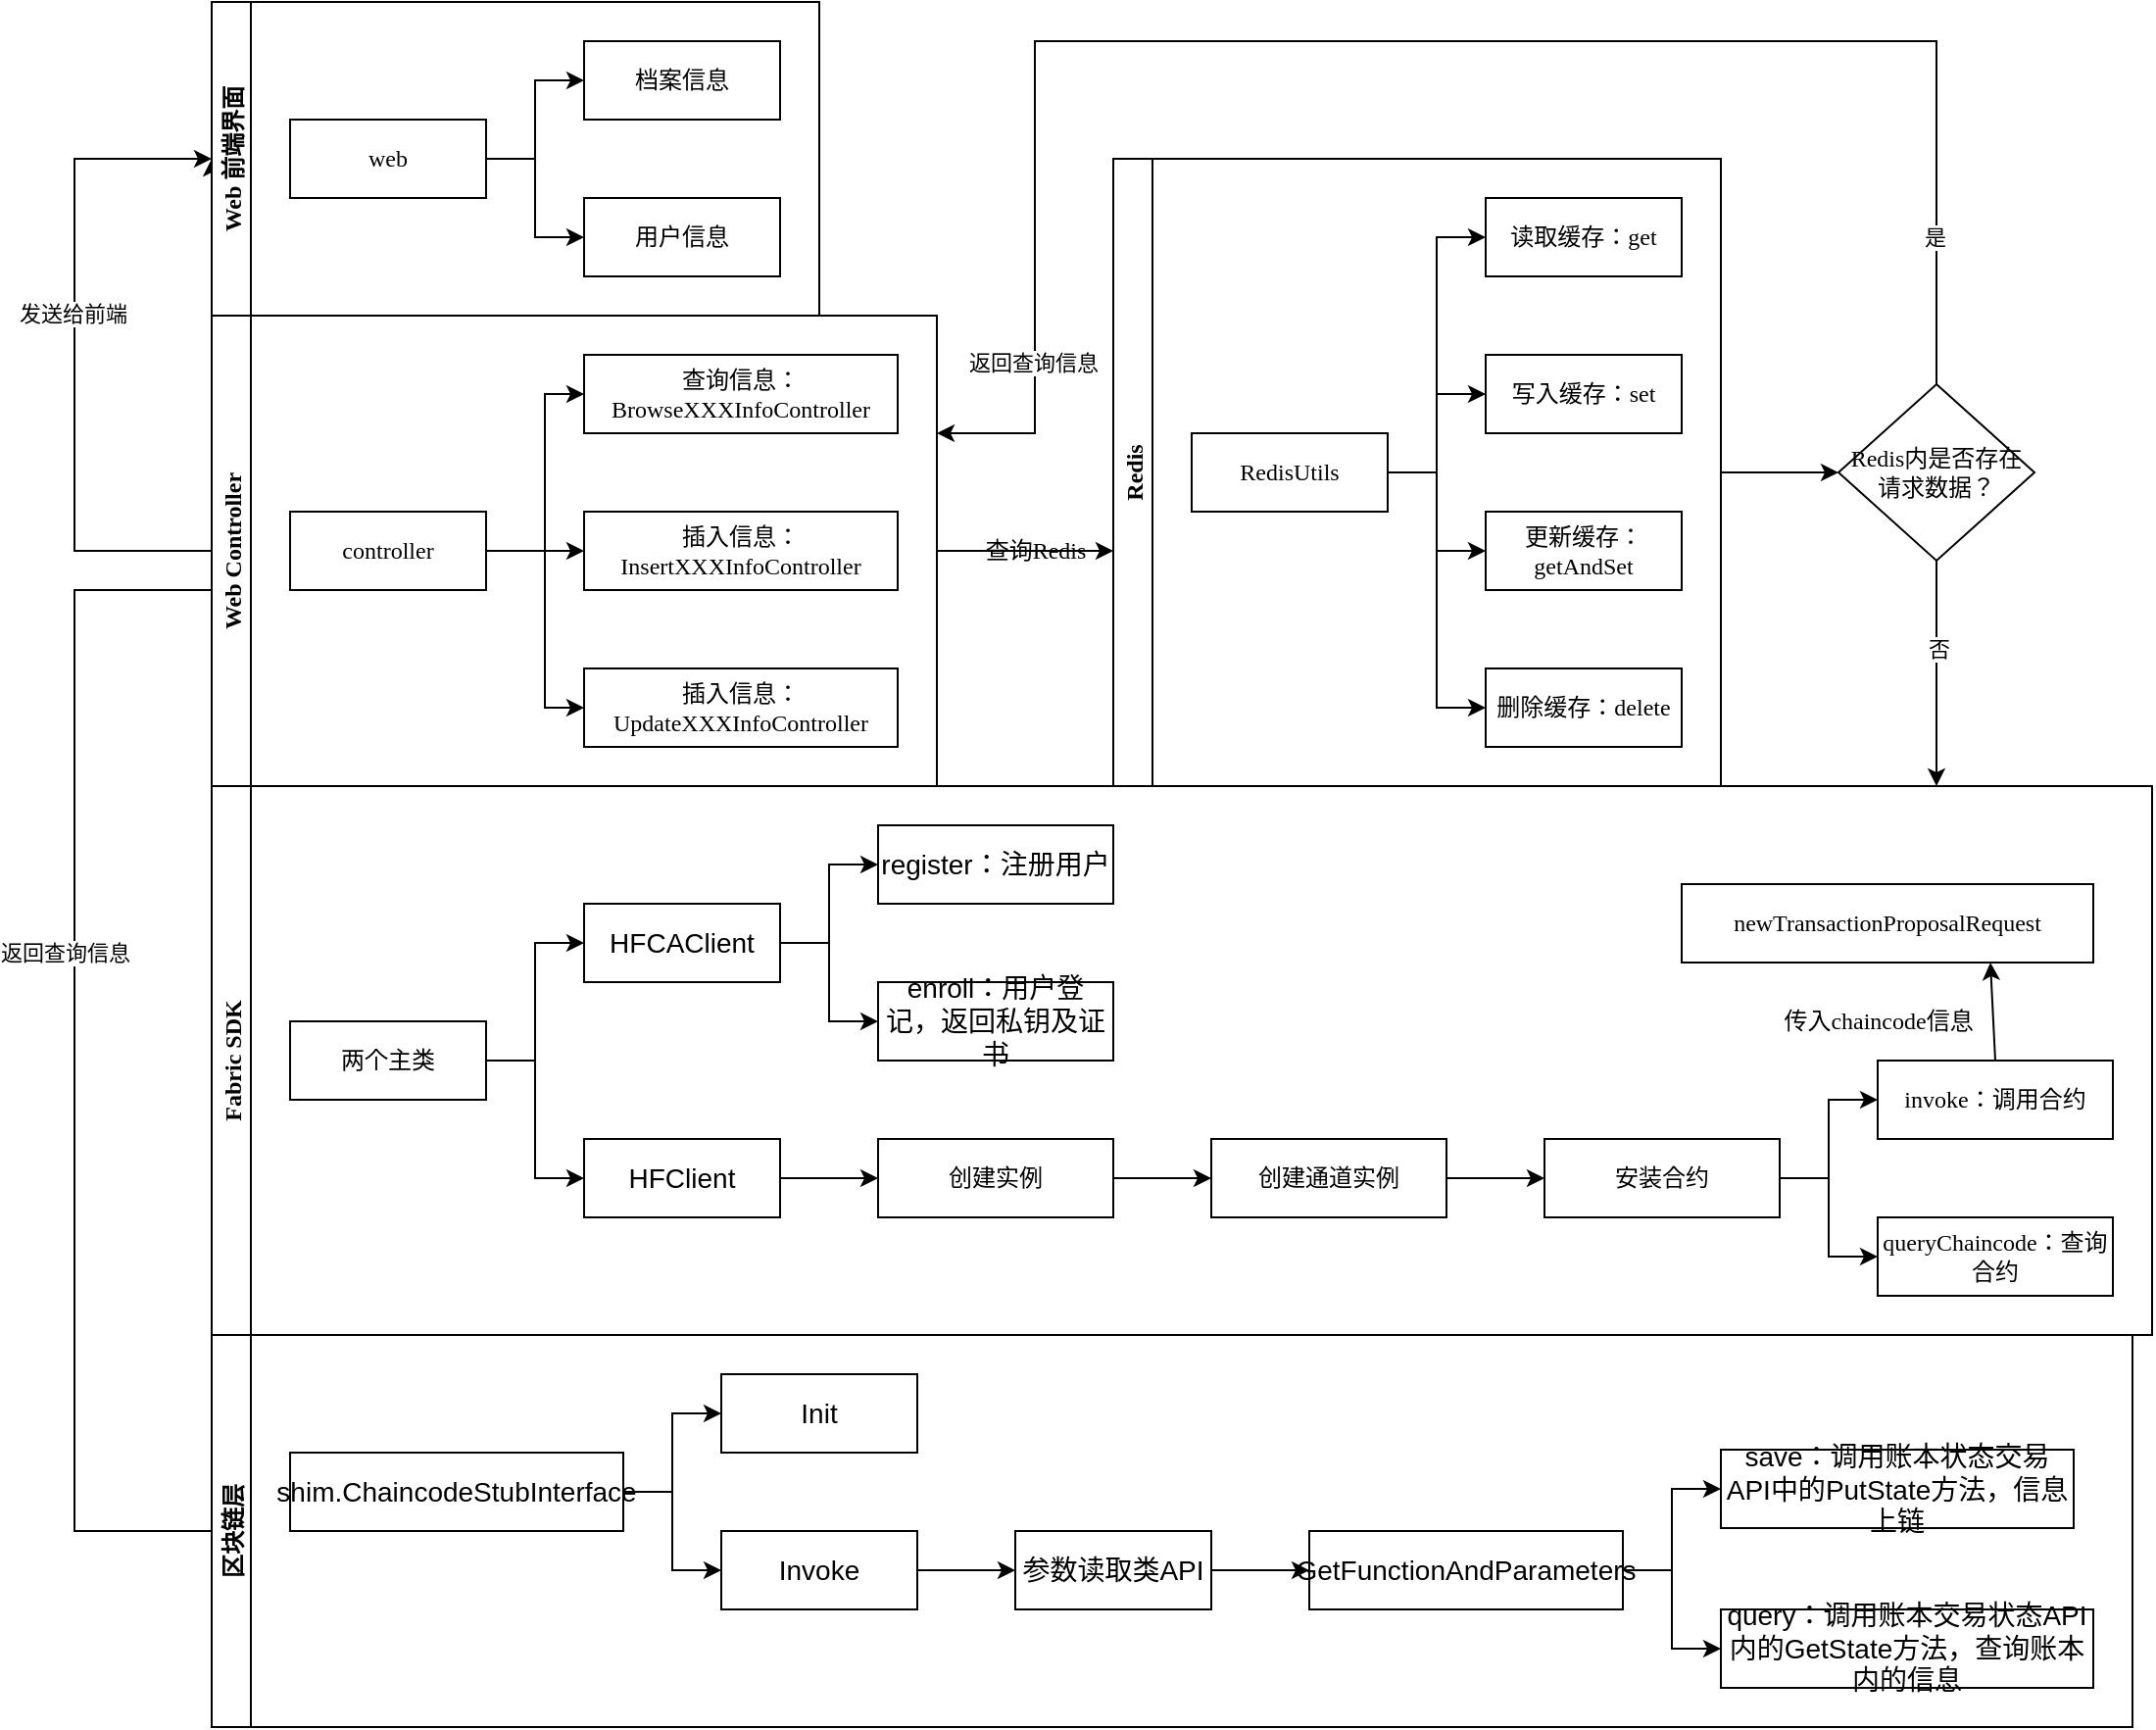 <mxfile version="18.0.3" type="github">
  <diagram id="LHZbrB5WG_g2RdQAcDtQ" name="Page-1">
    <mxGraphModel dx="2125" dy="1843" grid="1" gridSize="10" guides="1" tooltips="1" connect="1" arrows="1" fold="1" page="1" pageScale="1" pageWidth="827" pageHeight="1169" math="0" shadow="0">
      <root>
        <mxCell id="0" />
        <mxCell id="1" parent="0" />
        <mxCell id="lZX6NhO8SXO_a_IkvFC9-134" style="edgeStyle=orthogonalEdgeStyle;rounded=0;orthogonalLoop=1;jettySize=auto;html=1;exitX=0;exitY=0.5;exitDx=0;exitDy=0;entryX=0;entryY=0.5;entryDx=0;entryDy=0;fontFamily=宋体;" edge="1" parent="1" source="lZX6NhO8SXO_a_IkvFC9-8" target="lZX6NhO8SXO_a_IkvFC9-125">
          <mxGeometry relative="1" as="geometry">
            <Array as="points">
              <mxPoint x="-50" y="430" />
              <mxPoint x="-50" y="-50" />
              <mxPoint x="20" y="-50" />
            </Array>
          </mxGeometry>
        </mxCell>
        <mxCell id="lZX6NhO8SXO_a_IkvFC9-135" value="返回查询信息" style="edgeLabel;html=1;align=center;verticalAlign=middle;resizable=0;points=[];fontFamily=宋体;" vertex="1" connectable="0" parent="lZX6NhO8SXO_a_IkvFC9-134">
          <mxGeometry x="-0.133" y="5" relative="1" as="geometry">
            <mxPoint y="-1" as="offset" />
          </mxGeometry>
        </mxCell>
        <mxCell id="lZX6NhO8SXO_a_IkvFC9-8" value="区块链层" style="swimlane;startSize=20;horizontal=0;childLayout=treeLayout;horizontalTree=1;resizable=0;containerType=tree;fontFamily=宋体;" vertex="1" parent="1">
          <mxGeometry x="20" y="330" width="980" height="200" as="geometry" />
        </mxCell>
        <mxCell id="lZX6NhO8SXO_a_IkvFC9-9" value="&lt;span style=&quot;font-size:10.5pt;mso-bidi-font-size:&lt;br/&gt;11.0pt;font-family:&amp;quot;Calibri&amp;quot;,sans-serif;mso-fareast-font-family:宋体;mso-bidi-font-family:&lt;br/&gt;Arial;mso-ansi-language:EN-US;mso-fareast-language:ZH-CN;mso-bidi-language:&lt;br/&gt;AR-SA&quot; lang=&quot;EN-US&quot;&gt;shim.ChaincodeStubInterface&lt;/span&gt;" style="whiteSpace=wrap;html=1;" vertex="1" parent="lZX6NhO8SXO_a_IkvFC9-8">
          <mxGeometry x="40" y="60" width="170" height="40" as="geometry" />
        </mxCell>
        <mxCell id="lZX6NhO8SXO_a_IkvFC9-10" value="&lt;span style=&quot;font-size:10.5pt;mso-bidi-font-size:&lt;br/&gt;11.0pt;font-family:&amp;quot;Calibri&amp;quot;,sans-serif;mso-fareast-font-family:宋体;mso-bidi-font-family:&lt;br/&gt;Arial;mso-ansi-language:EN-US;mso-fareast-language:ZH-CN;mso-bidi-language:&lt;br/&gt;AR-SA&quot; lang=&quot;EN-US&quot;&gt;Init&lt;/span&gt;" style="whiteSpace=wrap;html=1;" vertex="1" parent="lZX6NhO8SXO_a_IkvFC9-8">
          <mxGeometry x="260" y="20" width="100" height="40" as="geometry" />
        </mxCell>
        <mxCell id="lZX6NhO8SXO_a_IkvFC9-11" value="" style="edgeStyle=elbowEdgeStyle;elbow=horizontal;html=1;rounded=0;" edge="1" parent="lZX6NhO8SXO_a_IkvFC9-8" source="lZX6NhO8SXO_a_IkvFC9-9" target="lZX6NhO8SXO_a_IkvFC9-10">
          <mxGeometry relative="1" as="geometry" />
        </mxCell>
        <mxCell id="lZX6NhO8SXO_a_IkvFC9-12" value="&lt;span style=&quot;font-size:10.5pt;mso-bidi-font-size:&lt;br/&gt;11.0pt;font-family:&amp;quot;Calibri&amp;quot;,sans-serif;mso-fareast-font-family:宋体;mso-bidi-font-family:&lt;br/&gt;Arial;mso-ansi-language:EN-US;mso-fareast-language:ZH-CN;mso-bidi-language:&lt;br/&gt;AR-SA&quot; lang=&quot;EN-US&quot;&gt;Invoke&lt;/span&gt;" style="whiteSpace=wrap;html=1;" vertex="1" parent="lZX6NhO8SXO_a_IkvFC9-8">
          <mxGeometry x="260" y="100" width="100" height="40" as="geometry" />
        </mxCell>
        <mxCell id="lZX6NhO8SXO_a_IkvFC9-13" value="" style="edgeStyle=elbowEdgeStyle;elbow=horizontal;html=1;rounded=0;" edge="1" parent="lZX6NhO8SXO_a_IkvFC9-8" source="lZX6NhO8SXO_a_IkvFC9-9" target="lZX6NhO8SXO_a_IkvFC9-12">
          <mxGeometry relative="1" as="geometry" />
        </mxCell>
        <mxCell id="lZX6NhO8SXO_a_IkvFC9-17" value="" style="edgeStyle=elbowEdgeStyle;elbow=horizontal;html=1;rounded=0;" edge="1" target="lZX6NhO8SXO_a_IkvFC9-18" source="lZX6NhO8SXO_a_IkvFC9-12" parent="lZX6NhO8SXO_a_IkvFC9-8">
          <mxGeometry relative="1" as="geometry">
            <mxPoint x="270" y="270" as="sourcePoint" />
          </mxGeometry>
        </mxCell>
        <mxCell id="lZX6NhO8SXO_a_IkvFC9-18" value="&lt;span style=&quot;font-size:10.5pt;mso-bidi-font-size:11.0pt;&lt;br/&gt;font-family:宋体;mso-ascii-font-family:Calibri;mso-hansi-font-family:Calibri;&lt;br/&gt;mso-bidi-font-family:Arial;mso-ansi-language:EN-US;mso-fareast-language:ZH-CN;&lt;br/&gt;mso-bidi-language:AR-SA&quot;&gt;参数读取类&lt;/span&gt;&lt;span style=&quot;font-size:10.5pt;&lt;br/&gt;mso-bidi-font-size:11.0pt;font-family:&amp;quot;Calibri&amp;quot;,sans-serif;mso-fareast-font-family:&lt;br/&gt;宋体;mso-bidi-font-family:Arial;mso-ansi-language:EN-US;mso-fareast-language:&lt;br/&gt;ZH-CN;mso-bidi-language:AR-SA&quot; lang=&quot;EN-US&quot;&gt;API&lt;/span&gt;" style="whiteSpace=wrap;html=1;" vertex="1" parent="lZX6NhO8SXO_a_IkvFC9-8">
          <mxGeometry x="410" y="100" width="100" height="40" as="geometry" />
        </mxCell>
        <mxCell id="lZX6NhO8SXO_a_IkvFC9-19" value="" style="edgeStyle=elbowEdgeStyle;elbow=horizontal;html=1;rounded=0;" edge="1" target="lZX6NhO8SXO_a_IkvFC9-20" source="lZX6NhO8SXO_a_IkvFC9-18" parent="lZX6NhO8SXO_a_IkvFC9-8">
          <mxGeometry relative="1" as="geometry">
            <mxPoint x="420" y="310" as="sourcePoint" />
          </mxGeometry>
        </mxCell>
        <mxCell id="lZX6NhO8SXO_a_IkvFC9-20" value="&lt;span style=&quot;font-size:10.5pt;mso-bidi-font-size:&lt;br/&gt;11.0pt;font-family:&amp;quot;Calibri&amp;quot;,sans-serif;mso-fareast-font-family:宋体;mso-bidi-font-family:&lt;br/&gt;Arial;mso-ansi-language:EN-US;mso-fareast-language:ZH-CN;mso-bidi-language:&lt;br/&gt;AR-SA&quot; lang=&quot;EN-US&quot;&gt;GetFunctionAndParameters&lt;/span&gt;" style="whiteSpace=wrap;html=1;" vertex="1" parent="lZX6NhO8SXO_a_IkvFC9-8">
          <mxGeometry x="560" y="100" width="160" height="40" as="geometry" />
        </mxCell>
        <mxCell id="lZX6NhO8SXO_a_IkvFC9-21" value="" style="edgeStyle=elbowEdgeStyle;elbow=horizontal;html=1;rounded=0;" edge="1" target="lZX6NhO8SXO_a_IkvFC9-22" source="lZX6NhO8SXO_a_IkvFC9-20" parent="lZX6NhO8SXO_a_IkvFC9-8">
          <mxGeometry relative="1" as="geometry">
            <mxPoint x="530" y="450" as="sourcePoint" />
          </mxGeometry>
        </mxCell>
        <mxCell id="lZX6NhO8SXO_a_IkvFC9-22" value="&lt;span style=&quot;font-size:10.5pt;mso-bidi-font-size:&lt;br/&gt;11.0pt;font-family:&amp;quot;Calibri&amp;quot;,sans-serif;mso-fareast-font-family:宋体;mso-bidi-font-family:&lt;br/&gt;Arial;mso-ansi-language:EN-US;mso-fareast-language:ZH-CN;mso-bidi-language:&lt;br/&gt;AR-SA&quot; lang=&quot;EN-US&quot;&gt;save：&lt;/span&gt;&lt;span style=&quot;font-size:10.5pt;mso-bidi-font-size:11.0pt;&lt;br/&gt;font-family:宋体;mso-ascii-font-family:Calibri;mso-hansi-font-family:Calibri;&lt;br/&gt;mso-bidi-font-family:Arial;mso-ansi-language:EN-US;mso-fareast-language:ZH-CN;&lt;br/&gt;mso-bidi-language:AR-SA&quot;&gt;调用账本状态交易&lt;/span&gt;&lt;span style=&quot;font-size:10.5pt;&lt;br/&gt;mso-bidi-font-size:11.0pt;font-family:&amp;quot;Calibri&amp;quot;,sans-serif;mso-fareast-font-family:&lt;br/&gt;宋体;mso-bidi-font-family:Arial;mso-ansi-language:EN-US;mso-fareast-language:&lt;br/&gt;ZH-CN;mso-bidi-language:AR-SA&quot; lang=&quot;EN-US&quot;&gt;API&lt;/span&gt;&lt;span style=&quot;font-size:10.5pt;&lt;br/&gt;mso-bidi-font-size:11.0pt;font-family:宋体;mso-ascii-font-family:Calibri;&lt;br/&gt;mso-hansi-font-family:Calibri;mso-bidi-font-family:Arial;mso-ansi-language:&lt;br/&gt;EN-US;mso-fareast-language:ZH-CN;mso-bidi-language:AR-SA&quot;&gt;中的&lt;/span&gt;&lt;span style=&quot;font-size:10.5pt;mso-bidi-font-size:11.0pt;font-family:&amp;quot;Calibri&amp;quot;,sans-serif;&lt;br/&gt;mso-fareast-font-family:宋体;mso-bidi-font-family:Arial;mso-ansi-language:EN-US;&lt;br/&gt;mso-fareast-language:ZH-CN;mso-bidi-language:AR-SA&quot; lang=&quot;EN-US&quot;&gt;PutState&lt;/span&gt;&lt;span style=&quot;font-size:10.5pt;mso-bidi-font-size:11.0pt;font-family:宋体;mso-ascii-font-family:&lt;br/&gt;Calibri;mso-hansi-font-family:Calibri;mso-bidi-font-family:Arial;mso-ansi-language:&lt;br/&gt;EN-US;mso-fareast-language:ZH-CN;mso-bidi-language:AR-SA&quot;&gt;方法，信息上链&lt;/span&gt;" style="whiteSpace=wrap;html=1;" vertex="1" parent="lZX6NhO8SXO_a_IkvFC9-8">
          <mxGeometry x="770" y="58.5" width="180" height="40" as="geometry" />
        </mxCell>
        <mxCell id="lZX6NhO8SXO_a_IkvFC9-23" value="" style="edgeStyle=elbowEdgeStyle;elbow=horizontal;html=1;rounded=0;" edge="1" target="lZX6NhO8SXO_a_IkvFC9-24" source="lZX6NhO8SXO_a_IkvFC9-20" parent="lZX6NhO8SXO_a_IkvFC9-8">
          <mxGeometry relative="1" as="geometry">
            <mxPoint x="530" y="450" as="sourcePoint" />
          </mxGeometry>
        </mxCell>
        <mxCell id="lZX6NhO8SXO_a_IkvFC9-24" value="&lt;span style=&quot;font-size:10.5pt;mso-bidi-font-size:&lt;br/&gt;11.0pt;font-family:&amp;quot;Calibri&amp;quot;,sans-serif;mso-fareast-font-family:宋体;mso-bidi-font-family:&lt;br/&gt;Arial;mso-ansi-language:EN-US;mso-fareast-language:ZH-CN;mso-bidi-language:&lt;br/&gt;AR-SA&quot; lang=&quot;EN-US&quot;&gt;query：&lt;/span&gt;&lt;span style=&quot;font-size:10.5pt;mso-bidi-font-size:11.0pt;&lt;br/&gt;font-family:宋体;mso-ascii-font-family:Calibri;mso-hansi-font-family:Calibri;&lt;br/&gt;mso-bidi-font-family:Arial;mso-ansi-language:EN-US;mso-fareast-language:ZH-CN;&lt;br/&gt;mso-bidi-language:AR-SA&quot;&gt;调用账本交易状态&lt;/span&gt;&lt;span style=&quot;font-size:10.5pt;&lt;br/&gt;mso-bidi-font-size:11.0pt;font-family:&amp;quot;Calibri&amp;quot;,sans-serif;mso-fareast-font-family:&lt;br/&gt;宋体;mso-bidi-font-family:Arial;mso-ansi-language:EN-US;mso-fareast-language:&lt;br/&gt;ZH-CN;mso-bidi-language:AR-SA&quot; lang=&quot;EN-US&quot;&gt;API&lt;/span&gt;&lt;span style=&quot;font-size:10.5pt;&lt;br/&gt;mso-bidi-font-size:11.0pt;font-family:宋体;mso-ascii-font-family:Calibri;&lt;br/&gt;mso-hansi-font-family:Calibri;mso-bidi-font-family:Arial;mso-ansi-language:&lt;br/&gt;EN-US;mso-fareast-language:ZH-CN;mso-bidi-language:AR-SA&quot;&gt;内的&lt;/span&gt;&lt;span style=&quot;font-size:10.5pt;mso-bidi-font-size:11.0pt;font-family:&amp;quot;Calibri&amp;quot;,sans-serif;&lt;br/&gt;mso-fareast-font-family:宋体;mso-bidi-font-family:Arial;mso-ansi-language:EN-US;&lt;br/&gt;mso-fareast-language:ZH-CN;mso-bidi-language:AR-SA&quot; lang=&quot;EN-US&quot;&gt;GetState&lt;/span&gt;&lt;span style=&quot;font-size:10.5pt;mso-bidi-font-size:11.0pt;font-family:宋体;mso-ascii-font-family:&lt;br/&gt;Calibri;mso-hansi-font-family:Calibri;mso-bidi-font-family:Arial;mso-ansi-language:&lt;br/&gt;EN-US;mso-fareast-language:ZH-CN;mso-bidi-language:AR-SA&quot;&gt;方法，查询账本内的信息&lt;/span&gt;" style="whiteSpace=wrap;html=1;" vertex="1" parent="lZX6NhO8SXO_a_IkvFC9-8">
          <mxGeometry x="770" y="140" width="190" height="40" as="geometry" />
        </mxCell>
        <mxCell id="lZX6NhO8SXO_a_IkvFC9-25" value="Fabric SDK" style="swimlane;startSize=20;horizontal=0;childLayout=treeLayout;horizontalTree=1;resizable=0;containerType=tree;fontFamily=宋体;" vertex="1" parent="1">
          <mxGeometry x="20" y="50" width="990" height="280" as="geometry" />
        </mxCell>
        <mxCell id="lZX6NhO8SXO_a_IkvFC9-26" value="两个主类" style="whiteSpace=wrap;html=1;fontFamily=宋体;" vertex="1" parent="lZX6NhO8SXO_a_IkvFC9-25">
          <mxGeometry x="40" y="120" width="100" height="40" as="geometry" />
        </mxCell>
        <mxCell id="lZX6NhO8SXO_a_IkvFC9-27" value="&lt;span style=&quot;font-size:10.5pt;mso-bidi-font-size:&lt;br/&gt;11.0pt;font-family:&amp;quot;Calibri&amp;quot;,sans-serif;mso-fareast-font-family:宋体;mso-bidi-font-family:&lt;br/&gt;Arial;mso-ansi-language:EN-US;mso-fareast-language:ZH-CN;mso-bidi-language:&lt;br/&gt;AR-SA&quot; lang=&quot;EN-US&quot;&gt;HFCAClient&lt;/span&gt;" style="whiteSpace=wrap;html=1;fontFamily=宋体;" vertex="1" parent="lZX6NhO8SXO_a_IkvFC9-25">
          <mxGeometry x="190" y="60" width="100" height="40" as="geometry" />
        </mxCell>
        <mxCell id="lZX6NhO8SXO_a_IkvFC9-28" value="" style="edgeStyle=elbowEdgeStyle;elbow=horizontal;html=1;rounded=0;fontFamily=宋体;" edge="1" parent="lZX6NhO8SXO_a_IkvFC9-25" source="lZX6NhO8SXO_a_IkvFC9-26" target="lZX6NhO8SXO_a_IkvFC9-27">
          <mxGeometry relative="1" as="geometry" />
        </mxCell>
        <mxCell id="lZX6NhO8SXO_a_IkvFC9-29" value="&lt;span style=&quot;font-size:10.5pt;mso-bidi-font-size:&lt;br/&gt;11.0pt;font-family:&amp;quot;Calibri&amp;quot;,sans-serif;mso-fareast-font-family:宋体;mso-bidi-font-family:&lt;br/&gt;Arial;mso-ansi-language:EN-US;mso-fareast-language:ZH-CN;mso-bidi-language:&lt;br/&gt;AR-SA&quot; lang=&quot;EN-US&quot;&gt;HFClient&lt;/span&gt;" style="whiteSpace=wrap;html=1;fontFamily=宋体;" vertex="1" parent="lZX6NhO8SXO_a_IkvFC9-25">
          <mxGeometry x="190" y="180" width="100" height="40" as="geometry" />
        </mxCell>
        <mxCell id="lZX6NhO8SXO_a_IkvFC9-30" value="" style="edgeStyle=elbowEdgeStyle;elbow=horizontal;html=1;rounded=0;fontFamily=宋体;" edge="1" parent="lZX6NhO8SXO_a_IkvFC9-25" source="lZX6NhO8SXO_a_IkvFC9-26" target="lZX6NhO8SXO_a_IkvFC9-29">
          <mxGeometry relative="1" as="geometry" />
        </mxCell>
        <mxCell id="lZX6NhO8SXO_a_IkvFC9-31" value="" style="edgeStyle=elbowEdgeStyle;elbow=horizontal;html=1;rounded=0;fontFamily=宋体;" edge="1" target="lZX6NhO8SXO_a_IkvFC9-32" source="lZX6NhO8SXO_a_IkvFC9-27" parent="lZX6NhO8SXO_a_IkvFC9-25">
          <mxGeometry relative="1" as="geometry">
            <mxPoint x="160" y="214" as="sourcePoint" />
          </mxGeometry>
        </mxCell>
        <mxCell id="lZX6NhO8SXO_a_IkvFC9-32" value="&lt;span style=&quot;font-size:10.5pt;mso-bidi-font-size:&lt;br/&gt;11.0pt;font-family:&amp;quot;Calibri&amp;quot;,sans-serif;mso-fareast-font-family:宋体;mso-bidi-font-family:&lt;br/&gt;Arial;mso-ansi-language:EN-US;mso-fareast-language:ZH-CN;mso-bidi-language:&lt;br/&gt;AR-SA&quot; lang=&quot;EN-US&quot;&gt;register：注册用户&lt;/span&gt;" style="whiteSpace=wrap;html=1;fontFamily=宋体;" vertex="1" parent="lZX6NhO8SXO_a_IkvFC9-25">
          <mxGeometry x="340" y="20" width="120" height="40" as="geometry" />
        </mxCell>
        <mxCell id="lZX6NhO8SXO_a_IkvFC9-33" value="" style="edgeStyle=elbowEdgeStyle;elbow=horizontal;html=1;rounded=0;fontFamily=宋体;" edge="1" target="lZX6NhO8SXO_a_IkvFC9-34" source="lZX6NhO8SXO_a_IkvFC9-27" parent="lZX6NhO8SXO_a_IkvFC9-25">
          <mxGeometry relative="1" as="geometry">
            <mxPoint x="160" y="214" as="sourcePoint" />
          </mxGeometry>
        </mxCell>
        <mxCell id="lZX6NhO8SXO_a_IkvFC9-34" value="&lt;span style=&quot;font-size:10.5pt;mso-bidi-font-size:&lt;br/&gt;11.0pt;font-family:&amp;quot;Calibri&amp;quot;,sans-serif;mso-fareast-font-family:宋体;mso-bidi-font-family:&lt;br/&gt;Arial;mso-ansi-language:EN-US;mso-fareast-language:ZH-CN;mso-bidi-language:&lt;br/&gt;AR-SA&quot; lang=&quot;EN-US&quot;&gt;enroll：用户登记，返回私钥及证书&lt;/span&gt;" style="whiteSpace=wrap;html=1;fontFamily=宋体;" vertex="1" parent="lZX6NhO8SXO_a_IkvFC9-25">
          <mxGeometry x="340" y="100" width="120" height="40" as="geometry" />
        </mxCell>
        <mxCell id="lZX6NhO8SXO_a_IkvFC9-35" value="" style="edgeStyle=elbowEdgeStyle;elbow=horizontal;html=1;rounded=0;fontFamily=宋体;" edge="1" target="lZX6NhO8SXO_a_IkvFC9-36" source="lZX6NhO8SXO_a_IkvFC9-29" parent="lZX6NhO8SXO_a_IkvFC9-25">
          <mxGeometry relative="1" as="geometry">
            <mxPoint x="160" y="238.0" as="sourcePoint" />
          </mxGeometry>
        </mxCell>
        <mxCell id="lZX6NhO8SXO_a_IkvFC9-36" value="&lt;span lang=&quot;EN-US&quot;&gt;创建实例&lt;/span&gt;" style="whiteSpace=wrap;html=1;fontFamily=宋体;" vertex="1" parent="lZX6NhO8SXO_a_IkvFC9-25">
          <mxGeometry x="340" y="180" width="120" height="40" as="geometry" />
        </mxCell>
        <mxCell id="lZX6NhO8SXO_a_IkvFC9-37" value="" style="edgeStyle=elbowEdgeStyle;elbow=horizontal;html=1;rounded=0;fontFamily=宋体;" edge="1" target="lZX6NhO8SXO_a_IkvFC9-38" source="lZX6NhO8SXO_a_IkvFC9-36" parent="lZX6NhO8SXO_a_IkvFC9-25">
          <mxGeometry relative="1" as="geometry">
            <mxPoint x="310" y="290" as="sourcePoint" />
          </mxGeometry>
        </mxCell>
        <mxCell id="lZX6NhO8SXO_a_IkvFC9-38" value="&lt;span lang=&quot;EN-US&quot;&gt;创建通道实例&lt;/span&gt;" style="whiteSpace=wrap;html=1;fontFamily=宋体;" vertex="1" parent="lZX6NhO8SXO_a_IkvFC9-25">
          <mxGeometry x="510" y="180" width="120" height="40" as="geometry" />
        </mxCell>
        <mxCell id="lZX6NhO8SXO_a_IkvFC9-39" value="" style="edgeStyle=elbowEdgeStyle;elbow=horizontal;html=1;rounded=0;fontFamily=宋体;" edge="1" target="lZX6NhO8SXO_a_IkvFC9-40" source="lZX6NhO8SXO_a_IkvFC9-38" parent="lZX6NhO8SXO_a_IkvFC9-25">
          <mxGeometry relative="1" as="geometry">
            <mxPoint x="480" y="290" as="sourcePoint" />
          </mxGeometry>
        </mxCell>
        <mxCell id="lZX6NhO8SXO_a_IkvFC9-40" value="&lt;span lang=&quot;EN-US&quot;&gt;安装合约&lt;/span&gt;" style="whiteSpace=wrap;html=1;fontFamily=宋体;" vertex="1" parent="lZX6NhO8SXO_a_IkvFC9-25">
          <mxGeometry x="680" y="180" width="120" height="40" as="geometry" />
        </mxCell>
        <mxCell id="lZX6NhO8SXO_a_IkvFC9-41" value="" style="edgeStyle=elbowEdgeStyle;elbow=horizontal;html=1;rounded=0;fontFamily=宋体;" edge="1" target="lZX6NhO8SXO_a_IkvFC9-42" source="lZX6NhO8SXO_a_IkvFC9-40" parent="lZX6NhO8SXO_a_IkvFC9-25">
          <mxGeometry relative="1" as="geometry">
            <mxPoint x="650" y="290" as="sourcePoint" />
          </mxGeometry>
        </mxCell>
        <mxCell id="lZX6NhO8SXO_a_IkvFC9-42" value="&lt;span lang=&quot;EN-US&quot;&gt;invoke：调用合约&lt;/span&gt;" style="whiteSpace=wrap;html=1;fontFamily=宋体;" vertex="1" parent="lZX6NhO8SXO_a_IkvFC9-25">
          <mxGeometry x="850" y="140" width="120" height="40" as="geometry" />
        </mxCell>
        <mxCell id="lZX6NhO8SXO_a_IkvFC9-43" value="" style="edgeStyle=elbowEdgeStyle;elbow=horizontal;html=1;rounded=0;fontFamily=宋体;" edge="1" target="lZX6NhO8SXO_a_IkvFC9-44" source="lZX6NhO8SXO_a_IkvFC9-40" parent="lZX6NhO8SXO_a_IkvFC9-25">
          <mxGeometry relative="1" as="geometry">
            <mxPoint x="650" y="290" as="sourcePoint" />
          </mxGeometry>
        </mxCell>
        <mxCell id="lZX6NhO8SXO_a_IkvFC9-44" value="&lt;span lang=&quot;EN-US&quot;&gt;queryChaincode：查询合约&lt;/span&gt;" style="whiteSpace=wrap;html=1;fontFamily=宋体;" vertex="1" parent="lZX6NhO8SXO_a_IkvFC9-25">
          <mxGeometry x="850" y="220" width="120" height="40" as="geometry" />
        </mxCell>
        <mxCell id="lZX6NhO8SXO_a_IkvFC9-48" value="&lt;span lang=&quot;EN-US&quot;&gt;newTransactionProposalRequest&lt;/span&gt;" style="whiteSpace=wrap;html=1;fontFamily=宋体;" vertex="1" parent="lZX6NhO8SXO_a_IkvFC9-25">
          <mxGeometry x="750" y="50" width="210" height="40" as="geometry" />
        </mxCell>
        <mxCell id="lZX6NhO8SXO_a_IkvFC9-50" value="" style="endArrow=classic;html=1;rounded=0;fontFamily=宋体;exitX=0.5;exitY=0;exitDx=0;exitDy=0;entryX=0.75;entryY=1;entryDx=0;entryDy=0;" edge="1" parent="lZX6NhO8SXO_a_IkvFC9-25" source="lZX6NhO8SXO_a_IkvFC9-42" target="lZX6NhO8SXO_a_IkvFC9-48">
          <mxGeometry width="50" height="50" relative="1" as="geometry">
            <mxPoint x="770" y="290" as="sourcePoint" />
            <mxPoint x="930" y="100" as="targetPoint" />
          </mxGeometry>
        </mxCell>
        <mxCell id="lZX6NhO8SXO_a_IkvFC9-52" value="传入chaincode信息" style="text;html=1;align=center;verticalAlign=middle;resizable=0;points=[];autosize=1;strokeColor=none;fillColor=none;fontFamily=宋体;" vertex="1" parent="1">
          <mxGeometry x="810" y="160" width="120" height="20" as="geometry" />
        </mxCell>
        <mxCell id="lZX6NhO8SXO_a_IkvFC9-113" style="edgeStyle=orthogonalEdgeStyle;rounded=0;orthogonalLoop=1;jettySize=auto;html=1;exitX=1;exitY=0.5;exitDx=0;exitDy=0;entryX=0;entryY=0.5;entryDx=0;entryDy=0;entryPerimeter=0;fontFamily=宋体;" edge="1" parent="1" source="lZX6NhO8SXO_a_IkvFC9-90" target="lZX6NhO8SXO_a_IkvFC9-110">
          <mxGeometry relative="1" as="geometry" />
        </mxCell>
        <mxCell id="lZX6NhO8SXO_a_IkvFC9-90" value="Redis" style="swimlane;startSize=20;horizontal=0;childLayout=treeLayout;horizontalTree=1;resizable=0;containerType=tree;fontFamily=宋体;" vertex="1" parent="1">
          <mxGeometry x="480" y="-270" width="310" height="320" as="geometry" />
        </mxCell>
        <mxCell id="lZX6NhO8SXO_a_IkvFC9-91" value="RedisUtils" style="whiteSpace=wrap;html=1;fontFamily=宋体;" vertex="1" parent="lZX6NhO8SXO_a_IkvFC9-90">
          <mxGeometry x="40" y="140" width="100" height="40" as="geometry" />
        </mxCell>
        <mxCell id="lZX6NhO8SXO_a_IkvFC9-92" value="读取缓存：get" style="whiteSpace=wrap;html=1;fontFamily=宋体;" vertex="1" parent="lZX6NhO8SXO_a_IkvFC9-90">
          <mxGeometry x="190" y="20" width="100" height="40" as="geometry" />
        </mxCell>
        <mxCell id="lZX6NhO8SXO_a_IkvFC9-93" value="" style="edgeStyle=elbowEdgeStyle;elbow=horizontal;html=1;rounded=0;fontFamily=宋体;" edge="1" parent="lZX6NhO8SXO_a_IkvFC9-90" source="lZX6NhO8SXO_a_IkvFC9-91" target="lZX6NhO8SXO_a_IkvFC9-92">
          <mxGeometry relative="1" as="geometry" />
        </mxCell>
        <mxCell id="lZX6NhO8SXO_a_IkvFC9-94" value="写入缓存：set" style="whiteSpace=wrap;html=1;fontFamily=宋体;" vertex="1" parent="lZX6NhO8SXO_a_IkvFC9-90">
          <mxGeometry x="190" y="100" width="100" height="40" as="geometry" />
        </mxCell>
        <mxCell id="lZX6NhO8SXO_a_IkvFC9-95" value="" style="edgeStyle=elbowEdgeStyle;elbow=horizontal;html=1;rounded=0;fontFamily=宋体;" edge="1" parent="lZX6NhO8SXO_a_IkvFC9-90" source="lZX6NhO8SXO_a_IkvFC9-91" target="lZX6NhO8SXO_a_IkvFC9-94">
          <mxGeometry relative="1" as="geometry" />
        </mxCell>
        <mxCell id="lZX6NhO8SXO_a_IkvFC9-96" value="" style="edgeStyle=orthogonalEdgeStyle;rounded=0;orthogonalLoop=1;jettySize=auto;html=1;" edge="1" source="lZX6NhO8SXO_a_IkvFC9-91" target="lZX6NhO8SXO_a_IkvFC9-97" parent="lZX6NhO8SXO_a_IkvFC9-90">
          <mxGeometry relative="1" as="geometry" />
        </mxCell>
        <mxCell id="lZX6NhO8SXO_a_IkvFC9-97" value="更新缓存：getAndSet" style="whiteSpace=wrap;html=1;fontFamily=宋体;" vertex="1" parent="lZX6NhO8SXO_a_IkvFC9-90">
          <mxGeometry x="190" y="180" width="100" height="40" as="geometry" />
        </mxCell>
        <mxCell id="lZX6NhO8SXO_a_IkvFC9-98" value="" style="edgeStyle=orthogonalEdgeStyle;rounded=0;orthogonalLoop=1;jettySize=auto;html=1;entryX=0;entryY=0.5;entryDx=0;entryDy=0;" edge="1" source="lZX6NhO8SXO_a_IkvFC9-91" target="lZX6NhO8SXO_a_IkvFC9-99" parent="lZX6NhO8SXO_a_IkvFC9-90">
          <mxGeometry relative="1" as="geometry" />
        </mxCell>
        <mxCell id="lZX6NhO8SXO_a_IkvFC9-99" value="删除缓存：delete" style="whiteSpace=wrap;html=1;fontFamily=宋体;" vertex="1" parent="lZX6NhO8SXO_a_IkvFC9-90">
          <mxGeometry x="190" y="260" width="100" height="40" as="geometry" />
        </mxCell>
        <mxCell id="lZX6NhO8SXO_a_IkvFC9-111" style="edgeStyle=orthogonalEdgeStyle;rounded=0;orthogonalLoop=1;jettySize=auto;html=1;exitX=1;exitY=0.5;exitDx=0;exitDy=0;entryX=0;entryY=0.625;entryDx=0;entryDy=0;entryPerimeter=0;fontFamily=宋体;" edge="1" parent="1" source="lZX6NhO8SXO_a_IkvFC9-100" target="lZX6NhO8SXO_a_IkvFC9-90">
          <mxGeometry relative="1" as="geometry" />
        </mxCell>
        <mxCell id="lZX6NhO8SXO_a_IkvFC9-137" style="edgeStyle=orthogonalEdgeStyle;rounded=0;orthogonalLoop=1;jettySize=auto;html=1;fontFamily=宋体;entryX=0;entryY=0.5;entryDx=0;entryDy=0;" edge="1" parent="1" source="lZX6NhO8SXO_a_IkvFC9-100" target="lZX6NhO8SXO_a_IkvFC9-125">
          <mxGeometry relative="1" as="geometry">
            <mxPoint x="-30" y="-270" as="targetPoint" />
            <Array as="points">
              <mxPoint x="-50" y="-70" />
              <mxPoint x="-50" y="-270" />
            </Array>
          </mxGeometry>
        </mxCell>
        <mxCell id="lZX6NhO8SXO_a_IkvFC9-138" value="发送给前端" style="edgeLabel;html=1;align=center;verticalAlign=middle;resizable=0;points=[];fontFamily=宋体;" vertex="1" connectable="0" parent="lZX6NhO8SXO_a_IkvFC9-137">
          <mxGeometry x="0.121" y="1" relative="1" as="geometry">
            <mxPoint y="-1" as="offset" />
          </mxGeometry>
        </mxCell>
        <mxCell id="lZX6NhO8SXO_a_IkvFC9-100" value="Web Controller" style="swimlane;startSize=20;horizontal=0;childLayout=treeLayout;horizontalTree=1;resizable=0;containerType=tree;fontFamily=宋体;" vertex="1" parent="1">
          <mxGeometry x="20" y="-190" width="370" height="240" as="geometry" />
        </mxCell>
        <mxCell id="lZX6NhO8SXO_a_IkvFC9-101" value="controller" style="whiteSpace=wrap;html=1;fontFamily=宋体;" vertex="1" parent="lZX6NhO8SXO_a_IkvFC9-100">
          <mxGeometry x="40" y="100" width="100" height="40" as="geometry" />
        </mxCell>
        <mxCell id="lZX6NhO8SXO_a_IkvFC9-102" value="查询信息：BrowseXXXInfoController" style="whiteSpace=wrap;html=1;fontFamily=宋体;" vertex="1" parent="lZX6NhO8SXO_a_IkvFC9-100">
          <mxGeometry x="190" y="20" width="160" height="40" as="geometry" />
        </mxCell>
        <mxCell id="lZX6NhO8SXO_a_IkvFC9-103" value="" style="edgeStyle=elbowEdgeStyle;elbow=horizontal;html=1;rounded=0;fontFamily=宋体;" edge="1" parent="lZX6NhO8SXO_a_IkvFC9-100" source="lZX6NhO8SXO_a_IkvFC9-101" target="lZX6NhO8SXO_a_IkvFC9-102">
          <mxGeometry relative="1" as="geometry">
            <Array as="points">
              <mxPoint x="170" y="80" />
            </Array>
          </mxGeometry>
        </mxCell>
        <mxCell id="lZX6NhO8SXO_a_IkvFC9-104" value="插入信息：InsertXXXInfoController" style="whiteSpace=wrap;html=1;fontFamily=宋体;" vertex="1" parent="lZX6NhO8SXO_a_IkvFC9-100">
          <mxGeometry x="190" y="100" width="160" height="40" as="geometry" />
        </mxCell>
        <mxCell id="lZX6NhO8SXO_a_IkvFC9-105" value="" style="edgeStyle=elbowEdgeStyle;elbow=horizontal;html=1;rounded=0;fontFamily=宋体;" edge="1" parent="lZX6NhO8SXO_a_IkvFC9-100" source="lZX6NhO8SXO_a_IkvFC9-101" target="lZX6NhO8SXO_a_IkvFC9-104">
          <mxGeometry relative="1" as="geometry" />
        </mxCell>
        <mxCell id="lZX6NhO8SXO_a_IkvFC9-108" value="" style="edgeStyle=orthogonalEdgeStyle;rounded=0;orthogonalLoop=1;jettySize=auto;html=1;" edge="1" source="lZX6NhO8SXO_a_IkvFC9-101" target="lZX6NhO8SXO_a_IkvFC9-109" parent="lZX6NhO8SXO_a_IkvFC9-100">
          <mxGeometry relative="1" as="geometry">
            <Array as="points">
              <mxPoint x="170" y="120" />
              <mxPoint x="170" y="200" />
            </Array>
          </mxGeometry>
        </mxCell>
        <mxCell id="lZX6NhO8SXO_a_IkvFC9-109" value="插入信息：UpdateXXXInfoController" style="whiteSpace=wrap;html=1;fontFamily=宋体;" vertex="1" parent="lZX6NhO8SXO_a_IkvFC9-100">
          <mxGeometry x="190" y="180" width="160" height="40" as="geometry" />
        </mxCell>
        <mxCell id="lZX6NhO8SXO_a_IkvFC9-114" style="edgeStyle=orthogonalEdgeStyle;rounded=0;orthogonalLoop=1;jettySize=auto;html=1;exitX=0.5;exitY=1;exitDx=0;exitDy=0;exitPerimeter=0;fontFamily=宋体;" edge="1" parent="1" source="lZX6NhO8SXO_a_IkvFC9-110">
          <mxGeometry relative="1" as="geometry">
            <mxPoint x="900" y="50" as="targetPoint" />
          </mxGeometry>
        </mxCell>
        <mxCell id="lZX6NhO8SXO_a_IkvFC9-115" value="否" style="edgeLabel;html=1;align=center;verticalAlign=middle;resizable=0;points=[];fontFamily=宋体;" vertex="1" connectable="0" parent="lZX6NhO8SXO_a_IkvFC9-114">
          <mxGeometry x="-0.228" y="1" relative="1" as="geometry">
            <mxPoint as="offset" />
          </mxGeometry>
        </mxCell>
        <mxCell id="lZX6NhO8SXO_a_IkvFC9-116" style="edgeStyle=orthogonalEdgeStyle;rounded=0;orthogonalLoop=1;jettySize=auto;html=1;exitX=0.5;exitY=0;exitDx=0;exitDy=0;exitPerimeter=0;fontFamily=宋体;entryX=1;entryY=0.25;entryDx=0;entryDy=0;" edge="1" parent="1" source="lZX6NhO8SXO_a_IkvFC9-110" target="lZX6NhO8SXO_a_IkvFC9-100">
          <mxGeometry relative="1" as="geometry">
            <mxPoint x="264.4" y="-440" as="targetPoint" />
            <Array as="points">
              <mxPoint x="900" y="-330" />
              <mxPoint x="440" y="-330" />
              <mxPoint x="440" y="-130" />
            </Array>
          </mxGeometry>
        </mxCell>
        <mxCell id="lZX6NhO8SXO_a_IkvFC9-133" value="是" style="edgeLabel;html=1;align=center;verticalAlign=middle;resizable=0;points=[];fontFamily=宋体;" vertex="1" connectable="0" parent="lZX6NhO8SXO_a_IkvFC9-116">
          <mxGeometry x="-0.83" y="1" relative="1" as="geometry">
            <mxPoint as="offset" />
          </mxGeometry>
        </mxCell>
        <mxCell id="lZX6NhO8SXO_a_IkvFC9-136" value="返回查询信息" style="edgeLabel;html=1;align=center;verticalAlign=middle;resizable=0;points=[];fontFamily=宋体;" vertex="1" connectable="0" parent="lZX6NhO8SXO_a_IkvFC9-116">
          <mxGeometry x="0.807" y="-1" relative="1" as="geometry">
            <mxPoint y="-1" as="offset" />
          </mxGeometry>
        </mxCell>
        <mxCell id="lZX6NhO8SXO_a_IkvFC9-110" value="Redis内是否存在请求数据？" style="strokeWidth=1;html=1;shape=mxgraph.flowchart.decision;whiteSpace=wrap;fontFamily=宋体;" vertex="1" parent="1">
          <mxGeometry x="850" y="-155" width="100" height="90" as="geometry" />
        </mxCell>
        <mxCell id="lZX6NhO8SXO_a_IkvFC9-112" value="查询Redis" style="text;html=1;align=center;verticalAlign=middle;resizable=0;points=[];autosize=1;strokeColor=none;fillColor=none;fontFamily=宋体;" vertex="1" parent="1">
          <mxGeometry x="405" y="-80" width="70" height="20" as="geometry" />
        </mxCell>
        <mxCell id="lZX6NhO8SXO_a_IkvFC9-125" value="Web 前端界面" style="swimlane;startSize=20;horizontal=0;childLayout=treeLayout;horizontalTree=1;resizable=0;containerType=tree;fontFamily=宋体;strokeWidth=1;" vertex="1" parent="1">
          <mxGeometry x="20" y="-350" width="310" height="160" as="geometry" />
        </mxCell>
        <mxCell id="lZX6NhO8SXO_a_IkvFC9-126" value="web" style="whiteSpace=wrap;html=1;fontFamily=宋体;strokeWidth=1;" vertex="1" parent="lZX6NhO8SXO_a_IkvFC9-125">
          <mxGeometry x="40" y="60" width="100" height="40" as="geometry" />
        </mxCell>
        <mxCell id="lZX6NhO8SXO_a_IkvFC9-127" value="档案信息" style="whiteSpace=wrap;html=1;fontFamily=宋体;strokeWidth=1;" vertex="1" parent="lZX6NhO8SXO_a_IkvFC9-125">
          <mxGeometry x="190" y="20" width="100" height="40" as="geometry" />
        </mxCell>
        <mxCell id="lZX6NhO8SXO_a_IkvFC9-128" value="" style="edgeStyle=elbowEdgeStyle;elbow=horizontal;html=1;rounded=0;fontFamily=宋体;" edge="1" parent="lZX6NhO8SXO_a_IkvFC9-125" source="lZX6NhO8SXO_a_IkvFC9-126" target="lZX6NhO8SXO_a_IkvFC9-127">
          <mxGeometry relative="1" as="geometry" />
        </mxCell>
        <mxCell id="lZX6NhO8SXO_a_IkvFC9-129" value="用户信息" style="whiteSpace=wrap;html=1;fontFamily=宋体;strokeWidth=1;" vertex="1" parent="lZX6NhO8SXO_a_IkvFC9-125">
          <mxGeometry x="190" y="100" width="100" height="40" as="geometry" />
        </mxCell>
        <mxCell id="lZX6NhO8SXO_a_IkvFC9-130" value="" style="edgeStyle=elbowEdgeStyle;elbow=horizontal;html=1;rounded=0;fontFamily=宋体;" edge="1" parent="lZX6NhO8SXO_a_IkvFC9-125" source="lZX6NhO8SXO_a_IkvFC9-126" target="lZX6NhO8SXO_a_IkvFC9-129">
          <mxGeometry relative="1" as="geometry" />
        </mxCell>
      </root>
    </mxGraphModel>
  </diagram>
</mxfile>

